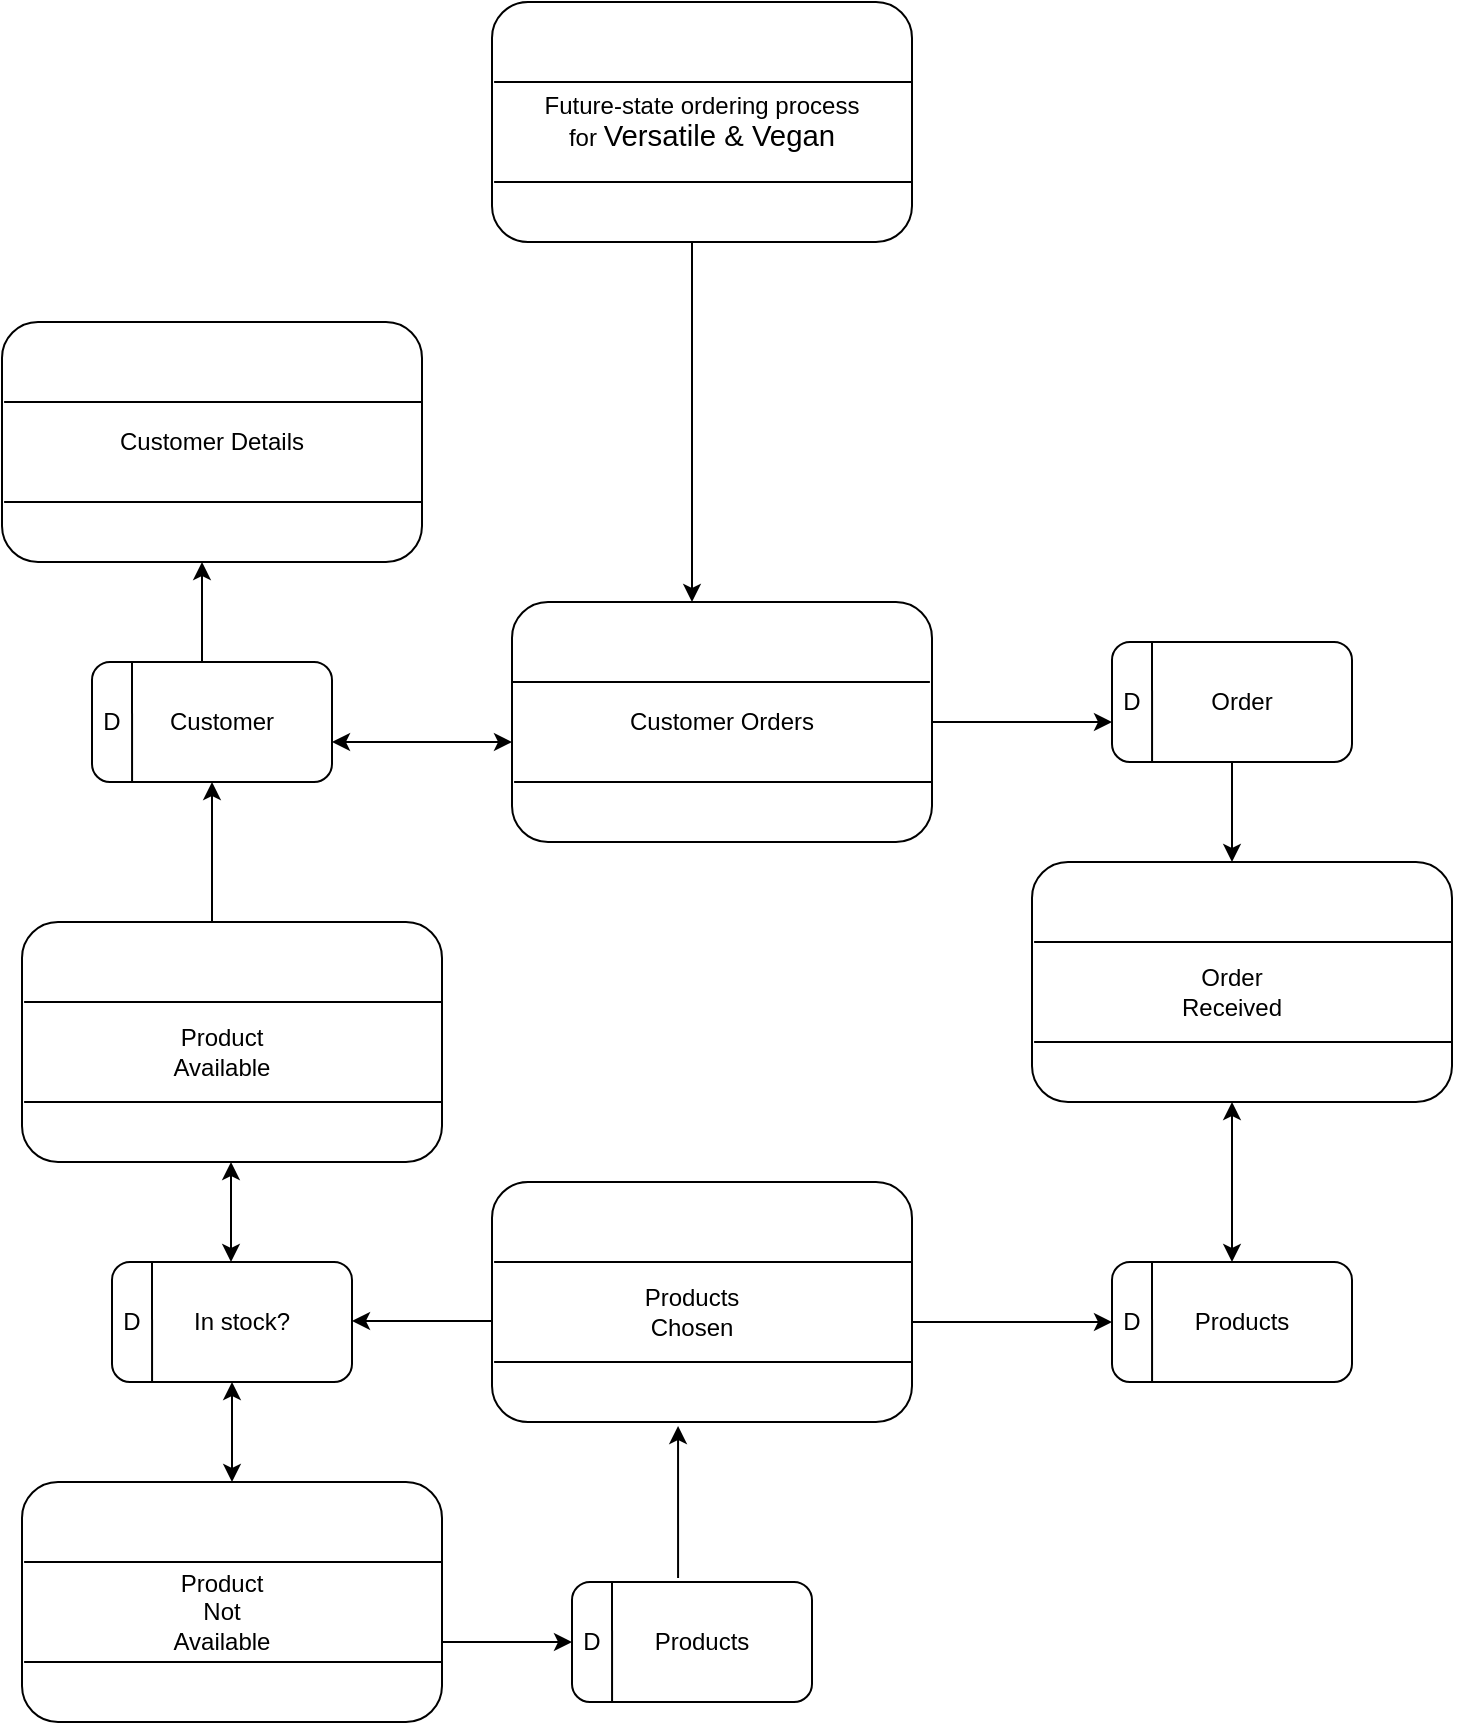 <mxfile version="18.1.2" type="github">
  <diagram id="bfzW_d-6oRnT0RZYZXPe" name="Page-1">
    <mxGraphModel dx="2062" dy="1154" grid="1" gridSize="10" guides="1" tooltips="1" connect="1" arrows="1" fold="1" page="1" pageScale="1" pageWidth="850" pageHeight="1100" math="0" shadow="0">
      <root>
        <mxCell id="0" />
        <mxCell id="1" parent="0" />
        <mxCell id="C1VxZ8XKzOwLKLjluhn4-1" value="&lt;br&gt;Future-state ordering process for&amp;nbsp;&lt;span style=&quot;font-size:11.0pt;line-height:120%;&lt;br/&gt;font-family:&amp;quot;Calibri&amp;quot;,sans-serif;mso-fareast-font-family:Calibri;mso-bidi-font-family:&lt;br/&gt;Arial;mso-ansi-language:EN-NZ;mso-fareast-language:EN-US;mso-bidi-language:&lt;br/&gt;AR-SA&quot;&gt;Versatile &amp;amp; Vegan&lt;/span&gt;&lt;br&gt;&amp;nbsp;" style="rounded=1;whiteSpace=wrap;html=1;" parent="1" vertex="1">
          <mxGeometry x="325" y="220" width="210" height="120" as="geometry" />
        </mxCell>
        <mxCell id="C1VxZ8XKzOwLKLjluhn4-3" value="" style="endArrow=none;html=1;rounded=0;entryX=0.005;entryY=0.375;entryDx=0;entryDy=0;entryPerimeter=0;" parent="1" edge="1">
          <mxGeometry width="50" height="50" relative="1" as="geometry">
            <mxPoint x="535" y="310" as="sourcePoint" />
            <mxPoint x="326.05" y="310" as="targetPoint" />
          </mxGeometry>
        </mxCell>
        <mxCell id="C1VxZ8XKzOwLKLjluhn4-4" value="" style="endArrow=none;html=1;rounded=0;entryX=0.005;entryY=0.375;entryDx=0;entryDy=0;entryPerimeter=0;" parent="1" edge="1">
          <mxGeometry width="50" height="50" relative="1" as="geometry">
            <mxPoint x="535" y="260" as="sourcePoint" />
            <mxPoint x="326.05" y="260" as="targetPoint" />
          </mxGeometry>
        </mxCell>
        <mxCell id="wWReXJp32-VLOhJJQEyG-1" value="" style="rounded=1;whiteSpace=wrap;html=1;" vertex="1" parent="1">
          <mxGeometry x="595" y="650" width="210" height="120" as="geometry" />
        </mxCell>
        <mxCell id="wWReXJp32-VLOhJJQEyG-2" value="" style="endArrow=none;html=1;rounded=0;entryX=0.005;entryY=0.375;entryDx=0;entryDy=0;entryPerimeter=0;" edge="1" parent="1">
          <mxGeometry width="50" height="50" relative="1" as="geometry">
            <mxPoint x="805" y="740" as="sourcePoint" />
            <mxPoint x="596.05" y="740" as="targetPoint" />
          </mxGeometry>
        </mxCell>
        <mxCell id="wWReXJp32-VLOhJJQEyG-3" value="" style="endArrow=none;html=1;rounded=0;entryX=0.005;entryY=0.375;entryDx=0;entryDy=0;entryPerimeter=0;" edge="1" parent="1">
          <mxGeometry width="50" height="50" relative="1" as="geometry">
            <mxPoint x="805" y="690" as="sourcePoint" />
            <mxPoint x="596.05" y="690" as="targetPoint" />
          </mxGeometry>
        </mxCell>
        <mxCell id="wWReXJp32-VLOhJJQEyG-4" value="" style="endArrow=classic;html=1;rounded=0;" edge="1" parent="1">
          <mxGeometry width="50" height="50" relative="1" as="geometry">
            <mxPoint x="545" y="580" as="sourcePoint" />
            <mxPoint x="635" y="580" as="targetPoint" />
          </mxGeometry>
        </mxCell>
        <mxCell id="wWReXJp32-VLOhJJQEyG-5" value="" style="endArrow=classic;html=1;rounded=0;exitX=0.5;exitY=1;exitDx=0;exitDy=0;" edge="1" parent="1" source="wWReXJp32-VLOhJJQEyG-6">
          <mxGeometry width="50" height="50" relative="1" as="geometry">
            <mxPoint x="825" y="615" as="sourcePoint" />
            <mxPoint x="695" y="650" as="targetPoint" />
            <Array as="points" />
          </mxGeometry>
        </mxCell>
        <mxCell id="wWReXJp32-VLOhJJQEyG-6" value="" style="rounded=1;whiteSpace=wrap;html=1;" vertex="1" parent="1">
          <mxGeometry x="635" y="540" width="120" height="60" as="geometry" />
        </mxCell>
        <mxCell id="wWReXJp32-VLOhJJQEyG-7" value="" style="endArrow=none;html=1;rounded=0;exitX=0.167;exitY=1;exitDx=0;exitDy=0;exitPerimeter=0;" edge="1" parent="1" source="wWReXJp32-VLOhJJQEyG-6">
          <mxGeometry width="50" height="50" relative="1" as="geometry">
            <mxPoint x="625" y="590" as="sourcePoint" />
            <mxPoint x="655" y="540" as="targetPoint" />
          </mxGeometry>
        </mxCell>
        <mxCell id="wWReXJp32-VLOhJJQEyG-8" value="D" style="text;html=1;strokeColor=none;fillColor=none;align=center;verticalAlign=middle;whiteSpace=wrap;rounded=0;" vertex="1" parent="1">
          <mxGeometry x="635" y="555" width="20" height="30" as="geometry" />
        </mxCell>
        <mxCell id="wWReXJp32-VLOhJJQEyG-9" value="Order" style="text;html=1;strokeColor=none;fillColor=none;align=center;verticalAlign=middle;whiteSpace=wrap;rounded=0;" vertex="1" parent="1">
          <mxGeometry x="670" y="555" width="60" height="30" as="geometry" />
        </mxCell>
        <mxCell id="wWReXJp32-VLOhJJQEyG-10" value="Order Received" style="text;html=1;strokeColor=none;fillColor=none;align=center;verticalAlign=middle;whiteSpace=wrap;rounded=0;" vertex="1" parent="1">
          <mxGeometry x="665" y="700" width="60" height="30" as="geometry" />
        </mxCell>
        <mxCell id="wWReXJp32-VLOhJJQEyG-12" value="" style="rounded=1;whiteSpace=wrap;html=1;" vertex="1" parent="1">
          <mxGeometry x="635" y="850" width="120" height="60" as="geometry" />
        </mxCell>
        <mxCell id="wWReXJp32-VLOhJJQEyG-13" value="" style="endArrow=none;html=1;rounded=0;exitX=0.167;exitY=1;exitDx=0;exitDy=0;exitPerimeter=0;" edge="1" parent="1" source="wWReXJp32-VLOhJJQEyG-12">
          <mxGeometry width="50" height="50" relative="1" as="geometry">
            <mxPoint x="625" y="900" as="sourcePoint" />
            <mxPoint x="655" y="850" as="targetPoint" />
          </mxGeometry>
        </mxCell>
        <mxCell id="wWReXJp32-VLOhJJQEyG-14" value="D" style="text;html=1;strokeColor=none;fillColor=none;align=center;verticalAlign=middle;whiteSpace=wrap;rounded=0;" vertex="1" parent="1">
          <mxGeometry x="635" y="865" width="20" height="30" as="geometry" />
        </mxCell>
        <mxCell id="wWReXJp32-VLOhJJQEyG-15" value="Products" style="text;html=1;strokeColor=none;fillColor=none;align=center;verticalAlign=middle;whiteSpace=wrap;rounded=0;" vertex="1" parent="1">
          <mxGeometry x="670" y="865" width="60" height="30" as="geometry" />
        </mxCell>
        <mxCell id="wWReXJp32-VLOhJJQEyG-16" value="" style="endArrow=classic;html=1;rounded=0;" edge="1" parent="1">
          <mxGeometry width="50" height="50" relative="1" as="geometry">
            <mxPoint x="535" y="880" as="sourcePoint" />
            <mxPoint x="635" y="880" as="targetPoint" />
          </mxGeometry>
        </mxCell>
        <mxCell id="wWReXJp32-VLOhJJQEyG-17" value="" style="rounded=1;whiteSpace=wrap;html=1;" vertex="1" parent="1">
          <mxGeometry x="325" y="810" width="210" height="120" as="geometry" />
        </mxCell>
        <mxCell id="wWReXJp32-VLOhJJQEyG-18" value="" style="endArrow=none;html=1;rounded=0;entryX=0.005;entryY=0.375;entryDx=0;entryDy=0;entryPerimeter=0;" edge="1" parent="1">
          <mxGeometry width="50" height="50" relative="1" as="geometry">
            <mxPoint x="535" y="900" as="sourcePoint" />
            <mxPoint x="326.05" y="900" as="targetPoint" />
          </mxGeometry>
        </mxCell>
        <mxCell id="wWReXJp32-VLOhJJQEyG-19" value="" style="endArrow=none;html=1;rounded=0;entryX=0.005;entryY=0.375;entryDx=0;entryDy=0;entryPerimeter=0;" edge="1" parent="1">
          <mxGeometry width="50" height="50" relative="1" as="geometry">
            <mxPoint x="535" y="850" as="sourcePoint" />
            <mxPoint x="326.05" y="850" as="targetPoint" />
          </mxGeometry>
        </mxCell>
        <mxCell id="wWReXJp32-VLOhJJQEyG-20" value="Products Chosen" style="text;html=1;strokeColor=none;fillColor=none;align=center;verticalAlign=middle;whiteSpace=wrap;rounded=0;" vertex="1" parent="1">
          <mxGeometry x="395" y="860" width="60" height="30" as="geometry" />
        </mxCell>
        <mxCell id="wWReXJp32-VLOhJJQEyG-21" value="" style="endArrow=classic;startArrow=classic;html=1;rounded=0;exitX=0.5;exitY=0;exitDx=0;exitDy=0;" edge="1" parent="1" source="wWReXJp32-VLOhJJQEyG-12">
          <mxGeometry width="50" height="50" relative="1" as="geometry">
            <mxPoint x="645" y="820" as="sourcePoint" />
            <mxPoint x="695" y="770" as="targetPoint" />
          </mxGeometry>
        </mxCell>
        <mxCell id="wWReXJp32-VLOhJJQEyG-22" value="Customer Orders" style="rounded=1;whiteSpace=wrap;html=1;" vertex="1" parent="1">
          <mxGeometry x="335" y="520" width="210" height="120" as="geometry" />
        </mxCell>
        <mxCell id="wWReXJp32-VLOhJJQEyG-23" value="" style="endArrow=none;html=1;rounded=0;entryX=0.005;entryY=0.375;entryDx=0;entryDy=0;entryPerimeter=0;" edge="1" parent="1">
          <mxGeometry width="50" height="50" relative="1" as="geometry">
            <mxPoint x="545" y="610" as="sourcePoint" />
            <mxPoint x="336.05" y="610" as="targetPoint" />
          </mxGeometry>
        </mxCell>
        <mxCell id="wWReXJp32-VLOhJJQEyG-24" value="" style="endArrow=none;html=1;rounded=0;entryX=0.005;entryY=0.375;entryDx=0;entryDy=0;entryPerimeter=0;" edge="1" parent="1">
          <mxGeometry width="50" height="50" relative="1" as="geometry">
            <mxPoint x="543.95" y="560" as="sourcePoint" />
            <mxPoint x="335.0" y="560" as="targetPoint" />
          </mxGeometry>
        </mxCell>
        <mxCell id="wWReXJp32-VLOhJJQEyG-25" value="" style="endArrow=classic;html=1;rounded=0;" edge="1" parent="1">
          <mxGeometry width="50" height="50" relative="1" as="geometry">
            <mxPoint x="425" y="340" as="sourcePoint" />
            <mxPoint x="425" y="520" as="targetPoint" />
            <Array as="points">
              <mxPoint x="425" y="480" />
              <mxPoint x="425" y="490" />
            </Array>
          </mxGeometry>
        </mxCell>
        <mxCell id="wWReXJp32-VLOhJJQEyG-26" value="" style="endArrow=classic;html=1;rounded=0;" edge="1" parent="1">
          <mxGeometry width="50" height="50" relative="1" as="geometry">
            <mxPoint x="325" y="879.5" as="sourcePoint" />
            <mxPoint x="255" y="879.5" as="targetPoint" />
          </mxGeometry>
        </mxCell>
        <mxCell id="wWReXJp32-VLOhJJQEyG-28" value="" style="rounded=1;whiteSpace=wrap;html=1;" vertex="1" parent="1">
          <mxGeometry x="135" y="850" width="120" height="60" as="geometry" />
        </mxCell>
        <mxCell id="wWReXJp32-VLOhJJQEyG-29" value="" style="endArrow=none;html=1;rounded=0;exitX=0.167;exitY=1;exitDx=0;exitDy=0;exitPerimeter=0;" edge="1" parent="1" source="wWReXJp32-VLOhJJQEyG-28">
          <mxGeometry width="50" height="50" relative="1" as="geometry">
            <mxPoint x="125" y="900" as="sourcePoint" />
            <mxPoint x="155" y="850" as="targetPoint" />
          </mxGeometry>
        </mxCell>
        <mxCell id="wWReXJp32-VLOhJJQEyG-30" value="D" style="text;html=1;strokeColor=none;fillColor=none;align=center;verticalAlign=middle;whiteSpace=wrap;rounded=0;" vertex="1" parent="1">
          <mxGeometry x="135" y="865" width="20" height="30" as="geometry" />
        </mxCell>
        <mxCell id="wWReXJp32-VLOhJJQEyG-31" value="In stock?" style="text;html=1;strokeColor=none;fillColor=none;align=center;verticalAlign=middle;whiteSpace=wrap;rounded=0;" vertex="1" parent="1">
          <mxGeometry x="170" y="865" width="60" height="30" as="geometry" />
        </mxCell>
        <mxCell id="wWReXJp32-VLOhJJQEyG-35" value="" style="rounded=1;whiteSpace=wrap;html=1;" vertex="1" parent="1">
          <mxGeometry x="90" y="960" width="210" height="120" as="geometry" />
        </mxCell>
        <mxCell id="wWReXJp32-VLOhJJQEyG-36" value="" style="endArrow=none;html=1;rounded=0;entryX=0.005;entryY=0.375;entryDx=0;entryDy=0;entryPerimeter=0;" edge="1" parent="1">
          <mxGeometry width="50" height="50" relative="1" as="geometry">
            <mxPoint x="300" y="1050" as="sourcePoint" />
            <mxPoint x="91.05" y="1050" as="targetPoint" />
          </mxGeometry>
        </mxCell>
        <mxCell id="wWReXJp32-VLOhJJQEyG-37" value="" style="endArrow=none;html=1;rounded=0;entryX=0.005;entryY=0.375;entryDx=0;entryDy=0;entryPerimeter=0;" edge="1" parent="1">
          <mxGeometry width="50" height="50" relative="1" as="geometry">
            <mxPoint x="300" y="1000" as="sourcePoint" />
            <mxPoint x="91.05" y="1000" as="targetPoint" />
          </mxGeometry>
        </mxCell>
        <mxCell id="wWReXJp32-VLOhJJQEyG-38" value="Product Not Available" style="text;html=1;strokeColor=none;fillColor=none;align=center;verticalAlign=middle;whiteSpace=wrap;rounded=0;" vertex="1" parent="1">
          <mxGeometry x="160" y="1010" width="60" height="30" as="geometry" />
        </mxCell>
        <mxCell id="wWReXJp32-VLOhJJQEyG-39" value="" style="rounded=1;whiteSpace=wrap;html=1;" vertex="1" parent="1">
          <mxGeometry x="90" y="680" width="210" height="120" as="geometry" />
        </mxCell>
        <mxCell id="wWReXJp32-VLOhJJQEyG-40" value="" style="endArrow=none;html=1;rounded=0;entryX=0.005;entryY=0.375;entryDx=0;entryDy=0;entryPerimeter=0;" edge="1" parent="1">
          <mxGeometry width="50" height="50" relative="1" as="geometry">
            <mxPoint x="300" y="770" as="sourcePoint" />
            <mxPoint x="91.05" y="770" as="targetPoint" />
          </mxGeometry>
        </mxCell>
        <mxCell id="wWReXJp32-VLOhJJQEyG-41" value="" style="endArrow=none;html=1;rounded=0;entryX=0.005;entryY=0.375;entryDx=0;entryDy=0;entryPerimeter=0;" edge="1" parent="1">
          <mxGeometry width="50" height="50" relative="1" as="geometry">
            <mxPoint x="300" y="720" as="sourcePoint" />
            <mxPoint x="91.05" y="720" as="targetPoint" />
          </mxGeometry>
        </mxCell>
        <mxCell id="wWReXJp32-VLOhJJQEyG-42" value="Product Available" style="text;html=1;strokeColor=none;fillColor=none;align=center;verticalAlign=middle;whiteSpace=wrap;rounded=0;" vertex="1" parent="1">
          <mxGeometry x="160" y="730" width="60" height="30" as="geometry" />
        </mxCell>
        <mxCell id="wWReXJp32-VLOhJJQEyG-43" value="" style="endArrow=classic;startArrow=classic;html=1;rounded=0;entryX=0.5;entryY=1;entryDx=0;entryDy=0;" edge="1" parent="1" source="wWReXJp32-VLOhJJQEyG-35" target="wWReXJp32-VLOhJJQEyG-28">
          <mxGeometry width="50" height="50" relative="1" as="geometry">
            <mxPoint x="160" y="960" as="sourcePoint" />
            <mxPoint x="210" y="910" as="targetPoint" />
          </mxGeometry>
        </mxCell>
        <mxCell id="wWReXJp32-VLOhJJQEyG-44" value="" style="endArrow=classic;startArrow=classic;html=1;rounded=0;entryX=0.5;entryY=1;entryDx=0;entryDy=0;" edge="1" parent="1">
          <mxGeometry width="50" height="50" relative="1" as="geometry">
            <mxPoint x="194.5" y="850" as="sourcePoint" />
            <mxPoint x="194.5" y="800" as="targetPoint" />
          </mxGeometry>
        </mxCell>
        <mxCell id="wWReXJp32-VLOhJJQEyG-45" value="" style="endArrow=classic;html=1;rounded=0;" edge="1" parent="1">
          <mxGeometry width="50" height="50" relative="1" as="geometry">
            <mxPoint x="185" y="680" as="sourcePoint" />
            <mxPoint x="185" y="610" as="targetPoint" />
          </mxGeometry>
        </mxCell>
        <mxCell id="wWReXJp32-VLOhJJQEyG-46" value="" style="endArrow=classic;html=1;rounded=0;" edge="1" parent="1">
          <mxGeometry width="50" height="50" relative="1" as="geometry">
            <mxPoint x="300" y="1040" as="sourcePoint" />
            <mxPoint x="365" y="1040" as="targetPoint" />
          </mxGeometry>
        </mxCell>
        <mxCell id="wWReXJp32-VLOhJJQEyG-47" value="" style="rounded=1;whiteSpace=wrap;html=1;" vertex="1" parent="1">
          <mxGeometry x="365" y="1010" width="120" height="60" as="geometry" />
        </mxCell>
        <mxCell id="wWReXJp32-VLOhJJQEyG-48" value="" style="endArrow=none;html=1;rounded=0;exitX=0.167;exitY=1;exitDx=0;exitDy=0;exitPerimeter=0;" edge="1" parent="1" source="wWReXJp32-VLOhJJQEyG-47">
          <mxGeometry width="50" height="50" relative="1" as="geometry">
            <mxPoint x="355" y="1060" as="sourcePoint" />
            <mxPoint x="385" y="1010" as="targetPoint" />
          </mxGeometry>
        </mxCell>
        <mxCell id="wWReXJp32-VLOhJJQEyG-49" value="D" style="text;html=1;strokeColor=none;fillColor=none;align=center;verticalAlign=middle;whiteSpace=wrap;rounded=0;" vertex="1" parent="1">
          <mxGeometry x="365" y="1025" width="20" height="30" as="geometry" />
        </mxCell>
        <mxCell id="wWReXJp32-VLOhJJQEyG-50" value="Products" style="text;html=1;strokeColor=none;fillColor=none;align=center;verticalAlign=middle;whiteSpace=wrap;rounded=0;" vertex="1" parent="1">
          <mxGeometry x="400" y="1025" width="60" height="30" as="geometry" />
        </mxCell>
        <mxCell id="wWReXJp32-VLOhJJQEyG-51" value="" style="endArrow=classic;html=1;rounded=0;entryX=0.443;entryY=1.017;entryDx=0;entryDy=0;entryPerimeter=0;exitX=0.442;exitY=-0.033;exitDx=0;exitDy=0;exitPerimeter=0;" edge="1" parent="1" source="wWReXJp32-VLOhJJQEyG-47" target="wWReXJp32-VLOhJJQEyG-17">
          <mxGeometry width="50" height="50" relative="1" as="geometry">
            <mxPoint x="410" y="1010" as="sourcePoint" />
            <mxPoint x="460" y="960" as="targetPoint" />
          </mxGeometry>
        </mxCell>
        <mxCell id="wWReXJp32-VLOhJJQEyG-52" value="" style="rounded=1;whiteSpace=wrap;html=1;" vertex="1" parent="1">
          <mxGeometry x="125" y="550" width="120" height="60" as="geometry" />
        </mxCell>
        <mxCell id="wWReXJp32-VLOhJJQEyG-53" value="" style="endArrow=none;html=1;rounded=0;exitX=0.167;exitY=1;exitDx=0;exitDy=0;exitPerimeter=0;" edge="1" parent="1" source="wWReXJp32-VLOhJJQEyG-52">
          <mxGeometry width="50" height="50" relative="1" as="geometry">
            <mxPoint x="115" y="600" as="sourcePoint" />
            <mxPoint x="145" y="550" as="targetPoint" />
          </mxGeometry>
        </mxCell>
        <mxCell id="wWReXJp32-VLOhJJQEyG-54" value="D" style="text;html=1;strokeColor=none;fillColor=none;align=center;verticalAlign=middle;whiteSpace=wrap;rounded=0;" vertex="1" parent="1">
          <mxGeometry x="125" y="565" width="20" height="30" as="geometry" />
        </mxCell>
        <mxCell id="wWReXJp32-VLOhJJQEyG-55" value="Customer" style="text;html=1;strokeColor=none;fillColor=none;align=center;verticalAlign=middle;whiteSpace=wrap;rounded=0;" vertex="1" parent="1">
          <mxGeometry x="160" y="565" width="60" height="30" as="geometry" />
        </mxCell>
        <mxCell id="wWReXJp32-VLOhJJQEyG-56" value="" style="endArrow=classic;startArrow=classic;html=1;rounded=0;" edge="1" parent="1">
          <mxGeometry width="50" height="50" relative="1" as="geometry">
            <mxPoint x="245" y="590" as="sourcePoint" />
            <mxPoint x="335" y="590" as="targetPoint" />
          </mxGeometry>
        </mxCell>
        <mxCell id="wWReXJp32-VLOhJJQEyG-57" value="" style="endArrow=classic;html=1;rounded=0;" edge="1" parent="1">
          <mxGeometry width="50" height="50" relative="1" as="geometry">
            <mxPoint x="180" y="550" as="sourcePoint" />
            <mxPoint x="180" y="500" as="targetPoint" />
          </mxGeometry>
        </mxCell>
        <mxCell id="wWReXJp32-VLOhJJQEyG-58" value="Customer Details" style="rounded=1;whiteSpace=wrap;html=1;" vertex="1" parent="1">
          <mxGeometry x="80" y="380" width="210" height="120" as="geometry" />
        </mxCell>
        <mxCell id="wWReXJp32-VLOhJJQEyG-59" value="" style="endArrow=none;html=1;rounded=0;entryX=0.005;entryY=0.375;entryDx=0;entryDy=0;entryPerimeter=0;" edge="1" parent="1">
          <mxGeometry width="50" height="50" relative="1" as="geometry">
            <mxPoint x="290" y="470" as="sourcePoint" />
            <mxPoint x="81.05" y="470" as="targetPoint" />
          </mxGeometry>
        </mxCell>
        <mxCell id="wWReXJp32-VLOhJJQEyG-60" value="" style="endArrow=none;html=1;rounded=0;entryX=0.005;entryY=0.375;entryDx=0;entryDy=0;entryPerimeter=0;" edge="1" parent="1">
          <mxGeometry width="50" height="50" relative="1" as="geometry">
            <mxPoint x="290" y="420" as="sourcePoint" />
            <mxPoint x="81.05" y="420" as="targetPoint" />
          </mxGeometry>
        </mxCell>
      </root>
    </mxGraphModel>
  </diagram>
</mxfile>
